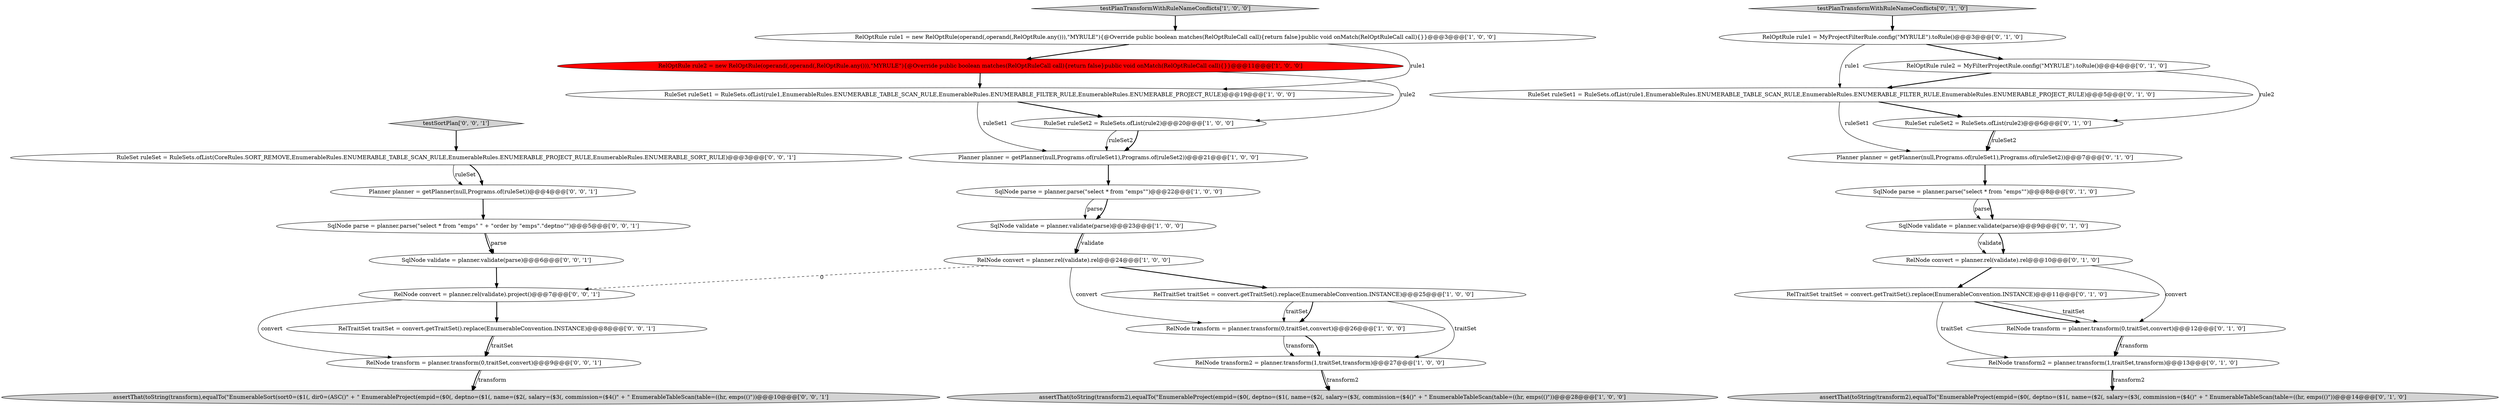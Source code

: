 digraph {
1 [style = filled, label = "RelNode transform = planner.transform(0,traitSet,convert)@@@26@@@['1', '0', '0']", fillcolor = white, shape = ellipse image = "AAA0AAABBB1BBB"];
10 [style = filled, label = "SqlNode parse = planner.parse(\"select * from \"emps\"\")@@@22@@@['1', '0', '0']", fillcolor = white, shape = ellipse image = "AAA0AAABBB1BBB"];
24 [style = filled, label = "RuleSet ruleSet2 = RuleSets.ofList(rule2)@@@6@@@['0', '1', '0']", fillcolor = white, shape = ellipse image = "AAA0AAABBB2BBB"];
21 [style = filled, label = "testPlanTransformWithRuleNameConflicts['0', '1', '0']", fillcolor = lightgray, shape = diamond image = "AAA0AAABBB2BBB"];
9 [style = filled, label = "RelTraitSet traitSet = convert.getTraitSet().replace(EnumerableConvention.INSTANCE)@@@25@@@['1', '0', '0']", fillcolor = white, shape = ellipse image = "AAA0AAABBB1BBB"];
33 [style = filled, label = "RelTraitSet traitSet = convert.getTraitSet().replace(EnumerableConvention.INSTANCE)@@@8@@@['0', '0', '1']", fillcolor = white, shape = ellipse image = "AAA0AAABBB3BBB"];
31 [style = filled, label = "SqlNode parse = planner.parse(\"select * from \"emps\" \" + \"order by \"emps\".\"deptno\"\")@@@5@@@['0', '0', '1']", fillcolor = white, shape = ellipse image = "AAA0AAABBB3BBB"];
2 [style = filled, label = "RelOptRule rule2 = new RelOptRule(operand(,operand(,RelOptRule.any())),\"MYRULE\"){@Override public boolean matches(RelOptRuleCall call){return false}public void onMatch(RelOptRuleCall call){}}@@@11@@@['1', '0', '0']", fillcolor = red, shape = ellipse image = "AAA1AAABBB1BBB"];
29 [style = filled, label = "RelNode transform = planner.transform(0,traitSet,convert)@@@9@@@['0', '0', '1']", fillcolor = white, shape = ellipse image = "AAA0AAABBB3BBB"];
13 [style = filled, label = "SqlNode parse = planner.parse(\"select * from \"emps\"\")@@@8@@@['0', '1', '0']", fillcolor = white, shape = ellipse image = "AAA0AAABBB2BBB"];
19 [style = filled, label = "RelTraitSet traitSet = convert.getTraitSet().replace(EnumerableConvention.INSTANCE)@@@11@@@['0', '1', '0']", fillcolor = white, shape = ellipse image = "AAA0AAABBB2BBB"];
8 [style = filled, label = "RelOptRule rule1 = new RelOptRule(operand(,operand(,RelOptRule.any())),\"MYRULE\"){@Override public boolean matches(RelOptRuleCall call){return false}public void onMatch(RelOptRuleCall call){}}@@@3@@@['1', '0', '0']", fillcolor = white, shape = ellipse image = "AAA0AAABBB1BBB"];
23 [style = filled, label = "SqlNode validate = planner.validate(parse)@@@9@@@['0', '1', '0']", fillcolor = white, shape = ellipse image = "AAA0AAABBB2BBB"];
4 [style = filled, label = "SqlNode validate = planner.validate(parse)@@@23@@@['1', '0', '0']", fillcolor = white, shape = ellipse image = "AAA0AAABBB1BBB"];
26 [style = filled, label = "SqlNode validate = planner.validate(parse)@@@6@@@['0', '0', '1']", fillcolor = white, shape = ellipse image = "AAA0AAABBB3BBB"];
3 [style = filled, label = "RuleSet ruleSet1 = RuleSets.ofList(rule1,EnumerableRules.ENUMERABLE_TABLE_SCAN_RULE,EnumerableRules.ENUMERABLE_FILTER_RULE,EnumerableRules.ENUMERABLE_PROJECT_RULE)@@@19@@@['1', '0', '0']", fillcolor = white, shape = ellipse image = "AAA0AAABBB1BBB"];
16 [style = filled, label = "RuleSet ruleSet1 = RuleSets.ofList(rule1,EnumerableRules.ENUMERABLE_TABLE_SCAN_RULE,EnumerableRules.ENUMERABLE_FILTER_RULE,EnumerableRules.ENUMERABLE_PROJECT_RULE)@@@5@@@['0', '1', '0']", fillcolor = white, shape = ellipse image = "AAA0AAABBB2BBB"];
28 [style = filled, label = "RelNode convert = planner.rel(validate).project()@@@7@@@['0', '0', '1']", fillcolor = white, shape = ellipse image = "AAA0AAABBB3BBB"];
0 [style = filled, label = "RelNode convert = planner.rel(validate).rel@@@24@@@['1', '0', '0']", fillcolor = white, shape = ellipse image = "AAA0AAABBB1BBB"];
15 [style = filled, label = "RelOptRule rule2 = MyFilterProjectRule.config(\"MYRULE\").toRule()@@@4@@@['0', '1', '0']", fillcolor = white, shape = ellipse image = "AAA0AAABBB2BBB"];
14 [style = filled, label = "RelNode transform = planner.transform(0,traitSet,convert)@@@12@@@['0', '1', '0']", fillcolor = white, shape = ellipse image = "AAA0AAABBB2BBB"];
20 [style = filled, label = "Planner planner = getPlanner(null,Programs.of(ruleSet1),Programs.of(ruleSet2))@@@7@@@['0', '1', '0']", fillcolor = white, shape = ellipse image = "AAA0AAABBB2BBB"];
18 [style = filled, label = "RelNode convert = planner.rel(validate).rel@@@10@@@['0', '1', '0']", fillcolor = white, shape = ellipse image = "AAA0AAABBB2BBB"];
34 [style = filled, label = "testSortPlan['0', '0', '1']", fillcolor = lightgray, shape = diamond image = "AAA0AAABBB3BBB"];
5 [style = filled, label = "testPlanTransformWithRuleNameConflicts['1', '0', '0']", fillcolor = lightgray, shape = diamond image = "AAA0AAABBB1BBB"];
27 [style = filled, label = "RuleSet ruleSet = RuleSets.ofList(CoreRules.SORT_REMOVE,EnumerableRules.ENUMERABLE_TABLE_SCAN_RULE,EnumerableRules.ENUMERABLE_PROJECT_RULE,EnumerableRules.ENUMERABLE_SORT_RULE)@@@3@@@['0', '0', '1']", fillcolor = white, shape = ellipse image = "AAA0AAABBB3BBB"];
17 [style = filled, label = "RelNode transform2 = planner.transform(1,traitSet,transform)@@@13@@@['0', '1', '0']", fillcolor = white, shape = ellipse image = "AAA0AAABBB2BBB"];
22 [style = filled, label = "assertThat(toString(transform2),equalTo(\"EnumerableProject(empid=($0(, deptno=($1(, name=($2(, salary=($3(, commission=($4()\" + \" EnumerableTableScan(table=((hr, emps(()\"))@@@14@@@['0', '1', '0']", fillcolor = lightgray, shape = ellipse image = "AAA0AAABBB2BBB"];
7 [style = filled, label = "Planner planner = getPlanner(null,Programs.of(ruleSet1),Programs.of(ruleSet2))@@@21@@@['1', '0', '0']", fillcolor = white, shape = ellipse image = "AAA0AAABBB1BBB"];
11 [style = filled, label = "RelNode transform2 = planner.transform(1,traitSet,transform)@@@27@@@['1', '0', '0']", fillcolor = white, shape = ellipse image = "AAA0AAABBB1BBB"];
6 [style = filled, label = "RuleSet ruleSet2 = RuleSets.ofList(rule2)@@@20@@@['1', '0', '0']", fillcolor = white, shape = ellipse image = "AAA0AAABBB1BBB"];
32 [style = filled, label = "Planner planner = getPlanner(null,Programs.of(ruleSet))@@@4@@@['0', '0', '1']", fillcolor = white, shape = ellipse image = "AAA0AAABBB3BBB"];
25 [style = filled, label = "RelOptRule rule1 = MyProjectFilterRule.config(\"MYRULE\").toRule()@@@3@@@['0', '1', '0']", fillcolor = white, shape = ellipse image = "AAA0AAABBB2BBB"];
12 [style = filled, label = "assertThat(toString(transform2),equalTo(\"EnumerableProject(empid=($0(, deptno=($1(, name=($2(, salary=($3(, commission=($4()\" + \" EnumerableTableScan(table=((hr, emps(()\"))@@@28@@@['1', '0', '0']", fillcolor = lightgray, shape = ellipse image = "AAA0AAABBB1BBB"];
30 [style = filled, label = "assertThat(toString(transform),equalTo(\"EnumerableSort(sort0=($1(, dir0=(ASC()\" + \" EnumerableProject(empid=($0(, deptno=($1(, name=($2(, salary=($3(, commission=($4()\" + \" EnumerableTableScan(table=((hr, emps(()\"))@@@10@@@['0', '0', '1']", fillcolor = lightgray, shape = ellipse image = "AAA0AAABBB3BBB"];
24->20 [style = solid, label="ruleSet2"];
5->8 [style = bold, label=""];
25->16 [style = solid, label="rule1"];
0->9 [style = bold, label=""];
27->32 [style = bold, label=""];
14->17 [style = solid, label="transform"];
20->13 [style = bold, label=""];
13->23 [style = solid, label="parse"];
10->4 [style = solid, label="parse"];
29->30 [style = bold, label=""];
7->10 [style = bold, label=""];
15->24 [style = solid, label="rule2"];
16->24 [style = bold, label=""];
2->3 [style = bold, label=""];
33->29 [style = solid, label="traitSet"];
28->29 [style = solid, label="convert"];
18->19 [style = bold, label=""];
2->6 [style = solid, label="rule2"];
19->17 [style = solid, label="traitSet"];
3->6 [style = bold, label=""];
14->17 [style = bold, label=""];
11->12 [style = bold, label=""];
1->11 [style = solid, label="transform"];
21->25 [style = bold, label=""];
17->22 [style = bold, label=""];
15->16 [style = bold, label=""];
19->14 [style = solid, label="traitSet"];
3->7 [style = solid, label="ruleSet1"];
0->28 [style = dashed, label="0"];
1->11 [style = bold, label=""];
4->0 [style = bold, label=""];
11->12 [style = solid, label="transform2"];
33->29 [style = bold, label=""];
24->20 [style = bold, label=""];
29->30 [style = solid, label="transform"];
4->0 [style = solid, label="validate"];
31->26 [style = bold, label=""];
16->20 [style = solid, label="ruleSet1"];
19->14 [style = bold, label=""];
28->33 [style = bold, label=""];
8->2 [style = bold, label=""];
6->7 [style = solid, label="ruleSet2"];
18->14 [style = solid, label="convert"];
9->1 [style = solid, label="traitSet"];
13->23 [style = bold, label=""];
10->4 [style = bold, label=""];
25->15 [style = bold, label=""];
23->18 [style = solid, label="validate"];
9->11 [style = solid, label="traitSet"];
26->28 [style = bold, label=""];
27->32 [style = solid, label="ruleSet"];
31->26 [style = solid, label="parse"];
6->7 [style = bold, label=""];
9->1 [style = bold, label=""];
8->3 [style = solid, label="rule1"];
0->1 [style = solid, label="convert"];
23->18 [style = bold, label=""];
32->31 [style = bold, label=""];
17->22 [style = solid, label="transform2"];
34->27 [style = bold, label=""];
}
